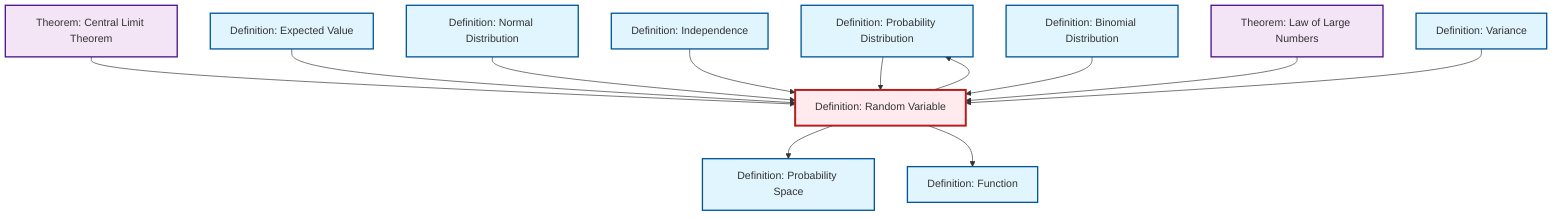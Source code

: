 graph TD
    classDef definition fill:#e1f5fe,stroke:#01579b,stroke-width:2px
    classDef theorem fill:#f3e5f5,stroke:#4a148c,stroke-width:2px
    classDef axiom fill:#fff3e0,stroke:#e65100,stroke-width:2px
    classDef example fill:#e8f5e9,stroke:#1b5e20,stroke-width:2px
    classDef current fill:#ffebee,stroke:#b71c1c,stroke-width:3px
    def-probability-distribution["Definition: Probability Distribution"]:::definition
    def-binomial-distribution["Definition: Binomial Distribution"]:::definition
    thm-law-of-large-numbers["Theorem: Law of Large Numbers"]:::theorem
    def-function["Definition: Function"]:::definition
    def-random-variable["Definition: Random Variable"]:::definition
    thm-central-limit["Theorem: Central Limit Theorem"]:::theorem
    def-variance["Definition: Variance"]:::definition
    def-independence["Definition: Independence"]:::definition
    def-expectation["Definition: Expected Value"]:::definition
    def-probability-space["Definition: Probability Space"]:::definition
    def-normal-distribution["Definition: Normal Distribution"]:::definition
    thm-central-limit --> def-random-variable
    def-probability-distribution --> def-random-variable
    def-expectation --> def-random-variable
    def-random-variable --> def-probability-space
    def-normal-distribution --> def-random-variable
    def-independence --> def-random-variable
    def-binomial-distribution --> def-random-variable
    thm-law-of-large-numbers --> def-random-variable
    def-variance --> def-random-variable
    def-random-variable --> def-probability-distribution
    def-random-variable --> def-function
    class def-random-variable current